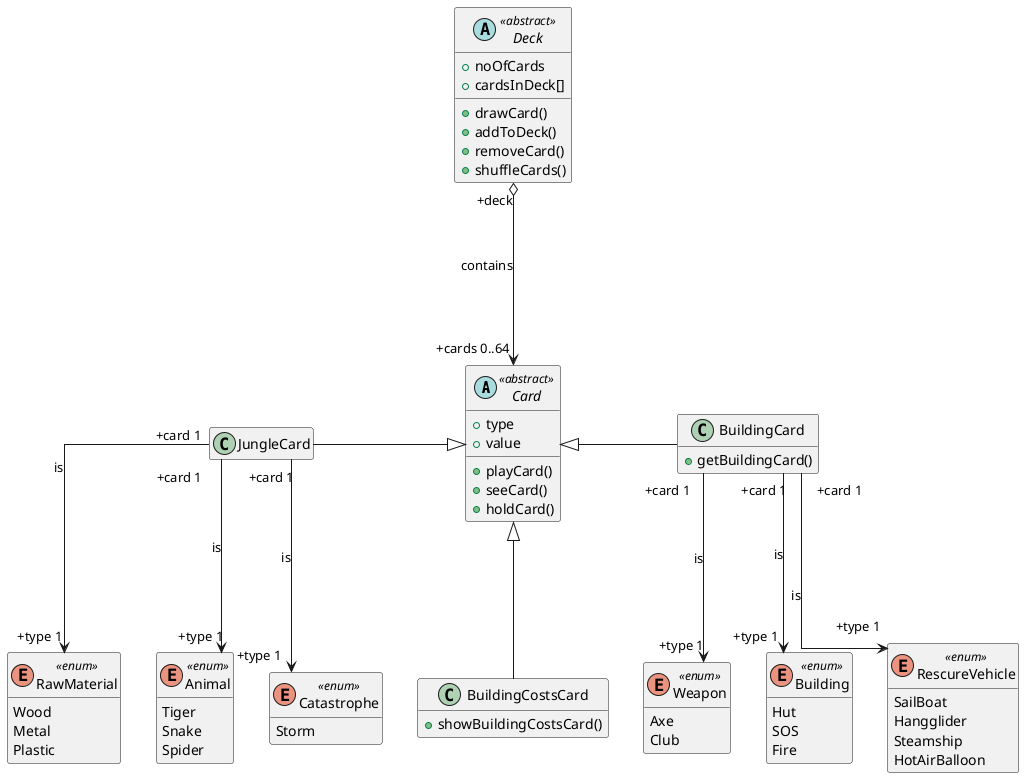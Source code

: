 @startuml
skinparam linetype polyline
skinparam linetype ortho
top to bottom direction
abstract Card <<abstract>> {
  +type
  +value
  +playCard()
  +seeCard()
  +holdCard()
}

class JungleCard {

}

class BuildingCard {
    +getBuildingCard()
}

class BuildingCostsCard {
    +showBuildingCostsCard()
}

class JungleCard {

}

abstract Deck <<abstract>> {
  +noOfCards
  +cardsInDeck[]
  +drawCard()
  +addToDeck()
  +removeCard()
  +shuffleCards()
}

enum RawMaterial <<enum>> {
  Wood
  Metal
  Plastic
}

enum Animal <<enum>> {
  Tiger
  Snake
  Spider
}

enum Weapon <<enum>> {
  Axe
  Club
}

enum Building <<enum>> {
  Hut
  SOS
  Fire
}

enum RescureVehicle <<enum>> {
  SailBoat
  Hangglider
  Steamship
  HotAirBalloon
}

enum Catastrophe <<enum>> {
  Storm
}

hide RawMaterial methods
hide Animal methods
hide Building methods
hide Weapon methods
hide Catastrophe methods
hide RescureVehicle methods
hide JungleCard attributes
hide JungleCard methods
hide BuildingCard attributes
hide BuildingCostsCard attributes

Deck "+deck" o----> "+cards 0..64" Card: contains
Card <|--l- JungleCard
Card <|---r- BuildingCard
Card <|--- BuildingCostsCard
JungleCard "+card 1" ---> "+type 1" RawMaterial: is
JungleCard "+card 1" ---> "+type 1" Animal: is
JungleCard "+card 1" ---> "+type 1" Catastrophe: is
BuildingCard "+card 1" ---> "+type 1" Building: is
BuildingCard "+card 1" ---> "+type 1" Weapon: is
BuildingCard "+card 1" ---> "+type 1" RescureVehicle: is

@enduml
